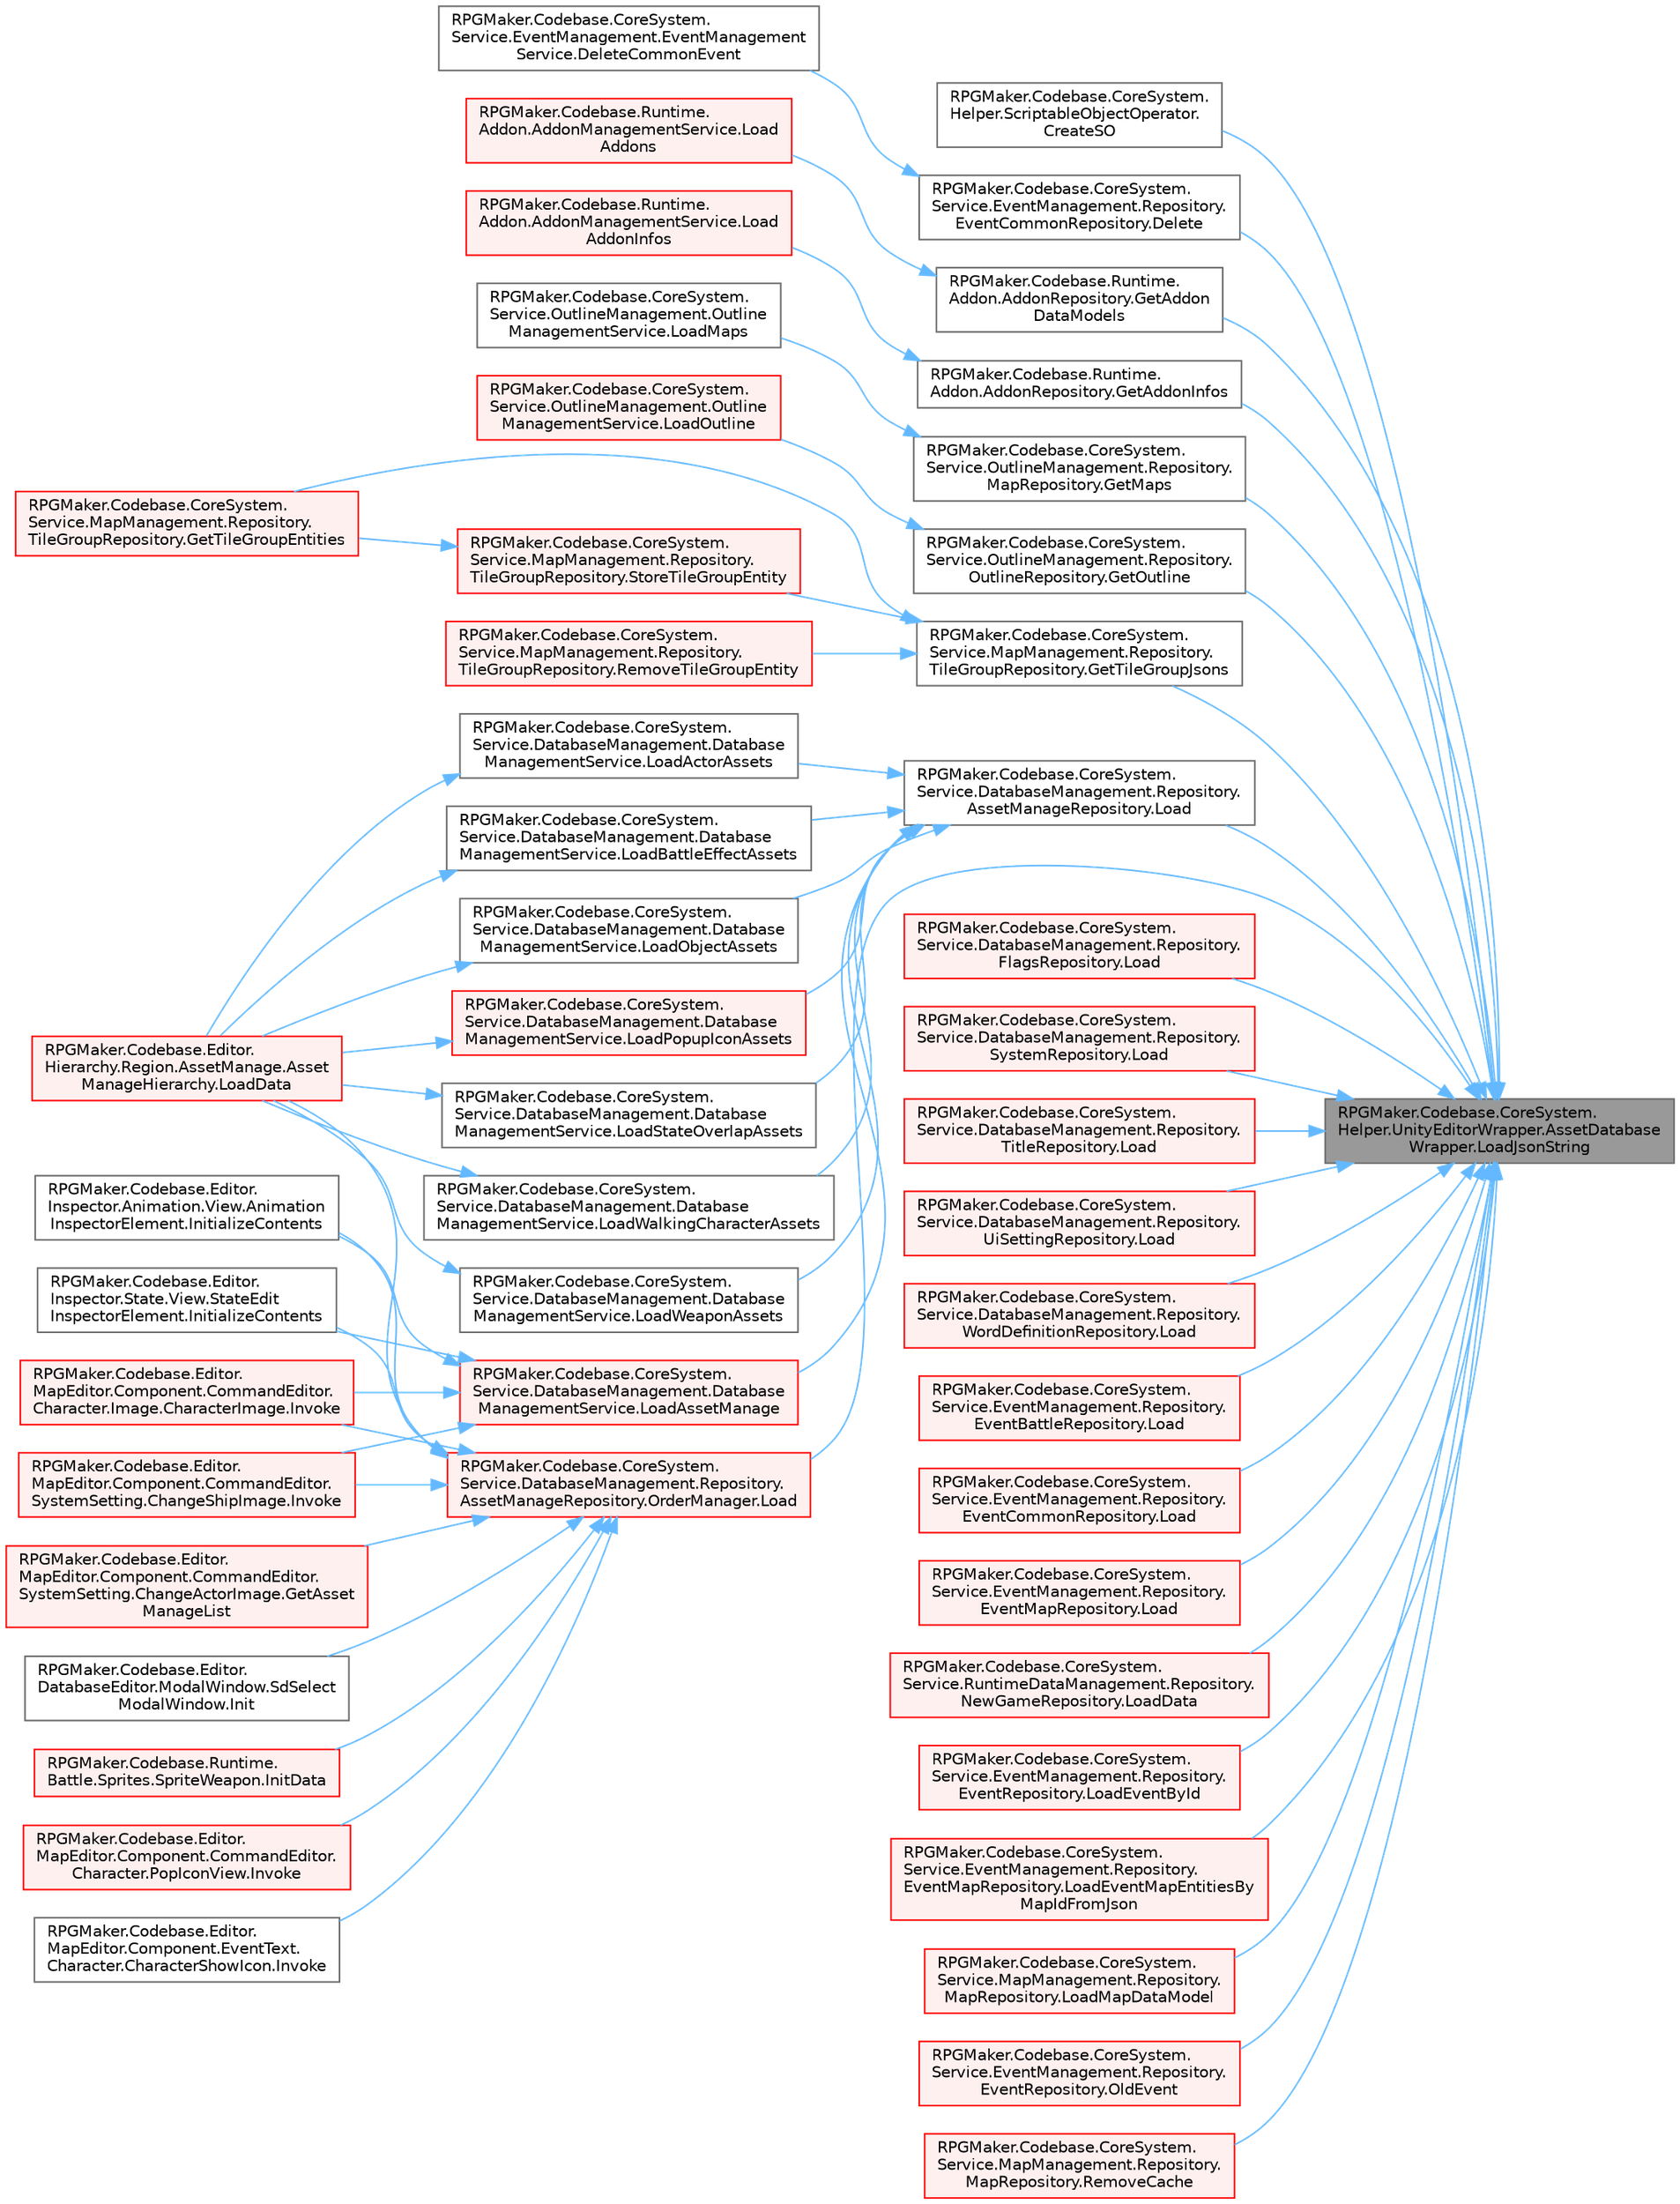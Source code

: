 digraph "RPGMaker.Codebase.CoreSystem.Helper.UnityEditorWrapper.AssetDatabaseWrapper.LoadJsonString"
{
 // LATEX_PDF_SIZE
  bgcolor="transparent";
  edge [fontname=Helvetica,fontsize=10,labelfontname=Helvetica,labelfontsize=10];
  node [fontname=Helvetica,fontsize=10,shape=box,height=0.2,width=0.4];
  rankdir="RL";
  Node1 [id="Node000001",label="RPGMaker.Codebase.CoreSystem.\lHelper.UnityEditorWrapper.AssetDatabase\lWrapper.LoadJsonString",height=0.2,width=0.4,color="gray40", fillcolor="grey60", style="filled", fontcolor="black",tooltip=" "];
  Node1 -> Node2 [id="edge1_Node000001_Node000002",dir="back",color="steelblue1",style="solid",tooltip=" "];
  Node2 [id="Node000002",label="RPGMaker.Codebase.CoreSystem.\lHelper.ScriptableObjectOperator.\lCreateSO",height=0.2,width=0.4,color="grey40", fillcolor="white", style="filled",URL="$dd/d5e/class_r_p_g_maker_1_1_codebase_1_1_core_system_1_1_helper_1_1_scriptable_object_operator.html#a83cbb464e451cb46a9e7550cf5221e8b",tooltip="JSON→SO変換処理"];
  Node1 -> Node3 [id="edge2_Node000001_Node000003",dir="back",color="steelblue1",style="solid",tooltip=" "];
  Node3 [id="Node000003",label="RPGMaker.Codebase.CoreSystem.\lService.EventManagement.Repository.\lEventCommonRepository.Delete",height=0.2,width=0.4,color="grey40", fillcolor="white", style="filled",URL="$d8/d23/class_r_p_g_maker_1_1_codebase_1_1_core_system_1_1_service_1_1_event_management_1_1_repository_1_1_event_common_repository.html#a099960b70efca529c63dce1b515f0514",tooltip="😁 削除"];
  Node3 -> Node4 [id="edge3_Node000003_Node000004",dir="back",color="steelblue1",style="solid",tooltip=" "];
  Node4 [id="Node000004",label="RPGMaker.Codebase.CoreSystem.\lService.EventManagement.EventManagement\lService.DeleteCommonEvent",height=0.2,width=0.4,color="grey40", fillcolor="white", style="filled",URL="$d5/d7b/class_r_p_g_maker_1_1_codebase_1_1_core_system_1_1_service_1_1_event_management_1_1_event_management_service.html#af3404aced961dc1ea41f57c5239aee67",tooltip="😁 共通イベント削除"];
  Node1 -> Node5 [id="edge4_Node000001_Node000005",dir="back",color="steelblue1",style="solid",tooltip=" "];
  Node5 [id="Node000005",label="RPGMaker.Codebase.Runtime.\lAddon.AddonRepository.GetAddon\lDataModels",height=0.2,width=0.4,color="grey40", fillcolor="white", style="filled",URL="$d5/dd2/class_r_p_g_maker_1_1_codebase_1_1_runtime_1_1_addon_1_1_addon_repository.html#aceb981f220b4db0722f8fbad595cd342",tooltip="😁 アドオンデータをJSONから読み出す."];
  Node5 -> Node6 [id="edge5_Node000005_Node000006",dir="back",color="steelblue1",style="solid",tooltip=" "];
  Node6 [id="Node000006",label="RPGMaker.Codebase.Runtime.\lAddon.AddonManagementService.Load\lAddons",height=0.2,width=0.4,color="red", fillcolor="#FFF0F0", style="filled",URL="$d8/dc4/class_r_p_g_maker_1_1_codebase_1_1_runtime_1_1_addon_1_1_addon_management_service.html#a59b588f4347a239f7dca88672c273fd7",tooltip="😁 アドオン・リスト読込"];
  Node1 -> Node12 [id="edge6_Node000001_Node000012",dir="back",color="steelblue1",style="solid",tooltip=" "];
  Node12 [id="Node000012",label="RPGMaker.Codebase.Runtime.\lAddon.AddonRepository.GetAddonInfos",height=0.2,width=0.4,color="grey40", fillcolor="white", style="filled",URL="$d5/dd2/class_r_p_g_maker_1_1_codebase_1_1_runtime_1_1_addon_1_1_addon_repository.html#a69ae5b3979a729e5d0f56d17611b8840",tooltip="😁 アドオン情報取得"];
  Node12 -> Node13 [id="edge7_Node000012_Node000013",dir="back",color="steelblue1",style="solid",tooltip=" "];
  Node13 [id="Node000013",label="RPGMaker.Codebase.Runtime.\lAddon.AddonManagementService.Load\lAddonInfos",height=0.2,width=0.4,color="red", fillcolor="#FFF0F0", style="filled",URL="$d8/dc4/class_r_p_g_maker_1_1_codebase_1_1_runtime_1_1_addon_1_1_addon_management_service.html#aae790b8dcabf362d24d74f3ab0f95b28",tooltip="😁 アドオン情報読込"];
  Node1 -> Node14 [id="edge8_Node000001_Node000014",dir="back",color="steelblue1",style="solid",tooltip=" "];
  Node14 [id="Node000014",label="RPGMaker.Codebase.CoreSystem.\lService.OutlineManagement.Repository.\lMapRepository.GetMaps",height=0.2,width=0.4,color="grey40", fillcolor="white", style="filled",URL="$df/d55/class_r_p_g_maker_1_1_codebase_1_1_core_system_1_1_service_1_1_outline_management_1_1_repository_1_1_map_repository.html#ac9fd4877bbb99fd3526d5a38cd640984",tooltip="😁 マップ一覧をJSONから読み出す."];
  Node14 -> Node15 [id="edge9_Node000014_Node000015",dir="back",color="steelblue1",style="solid",tooltip=" "];
  Node15 [id="Node000015",label="RPGMaker.Codebase.CoreSystem.\lService.OutlineManagement.Outline\lManagementService.LoadMaps",height=0.2,width=0.4,color="grey40", fillcolor="white", style="filled",URL="$da/dcb/class_r_p_g_maker_1_1_codebase_1_1_core_system_1_1_service_1_1_outline_management_1_1_outline_management_service.html#afc146f92e8e236476cba40daa7d9e33a",tooltip="マップ読込"];
  Node1 -> Node16 [id="edge10_Node000001_Node000016",dir="back",color="steelblue1",style="solid",tooltip=" "];
  Node16 [id="Node000016",label="RPGMaker.Codebase.CoreSystem.\lService.OutlineManagement.Repository.\lOutlineRepository.GetOutline",height=0.2,width=0.4,color="grey40", fillcolor="white", style="filled",URL="$de/dff/class_r_p_g_maker_1_1_codebase_1_1_core_system_1_1_service_1_1_outline_management_1_1_repository_1_1_outline_repository.html#ab4206d0eabd2d2cc1353d1c44c69cb0e",tooltip="アウトラインデータをJSONから読み出す."];
  Node16 -> Node17 [id="edge11_Node000016_Node000017",dir="back",color="steelblue1",style="solid",tooltip=" "];
  Node17 [id="Node000017",label="RPGMaker.Codebase.CoreSystem.\lService.OutlineManagement.Outline\lManagementService.LoadOutline",height=0.2,width=0.4,color="red", fillcolor="#FFF0F0", style="filled",URL="$da/dcb/class_r_p_g_maker_1_1_codebase_1_1_core_system_1_1_service_1_1_outline_management_1_1_outline_management_service.html#a9f1abc6a7ffa41bd499048bc45378600",tooltip="😁 輪郭読込"];
  Node1 -> Node21 [id="edge12_Node000001_Node000021",dir="back",color="steelblue1",style="solid",tooltip=" "];
  Node21 [id="Node000021",label="RPGMaker.Codebase.CoreSystem.\lService.MapManagement.Repository.\lTileGroupRepository.GetTileGroupJsons",height=0.2,width=0.4,color="grey40", fillcolor="white", style="filled",URL="$d5/d90/class_r_p_g_maker_1_1_codebase_1_1_core_system_1_1_service_1_1_map_management_1_1_repository_1_1_tile_group_repository.html#a04b7247ae9564aa49580ddab65f54da7",tooltip="😁 タイル・グループJSON取得"];
  Node21 -> Node22 [id="edge13_Node000021_Node000022",dir="back",color="steelblue1",style="solid",tooltip=" "];
  Node22 [id="Node000022",label="RPGMaker.Codebase.CoreSystem.\lService.MapManagement.Repository.\lTileGroupRepository.GetTileGroupEntities",height=0.2,width=0.4,color="red", fillcolor="#FFF0F0", style="filled",URL="$d5/d90/class_r_p_g_maker_1_1_codebase_1_1_core_system_1_1_service_1_1_map_management_1_1_repository_1_1_tile_group_repository.html#abfa2ebe69095a2b5be71839cdb3dc235",tooltip="😁 タイル・グループ・エンティティ取得"];
  Node21 -> Node61 [id="edge14_Node000021_Node000061",dir="back",color="steelblue1",style="solid",tooltip=" "];
  Node61 [id="Node000061",label="RPGMaker.Codebase.CoreSystem.\lService.MapManagement.Repository.\lTileGroupRepository.RemoveTileGroupEntity",height=0.2,width=0.4,color="red", fillcolor="#FFF0F0", style="filled",URL="$d5/d90/class_r_p_g_maker_1_1_codebase_1_1_core_system_1_1_service_1_1_map_management_1_1_repository_1_1_tile_group_repository.html#a0baeab26f64d8e998768dd38e2b00850",tooltip="😁 タイル・グループ・エンティティ削除"];
  Node21 -> Node64 [id="edge15_Node000021_Node000064",dir="back",color="steelblue1",style="solid",tooltip=" "];
  Node64 [id="Node000064",label="RPGMaker.Codebase.CoreSystem.\lService.MapManagement.Repository.\lTileGroupRepository.StoreTileGroupEntity",height=0.2,width=0.4,color="red", fillcolor="#FFF0F0", style="filled",URL="$d5/d90/class_r_p_g_maker_1_1_codebase_1_1_core_system_1_1_service_1_1_map_management_1_1_repository_1_1_tile_group_repository.html#a6cb56ba9ebb8eb4aea37fd4cc3c41aed",tooltip="😁 タイル・グループ・エンティティ格納"];
  Node64 -> Node22 [id="edge16_Node000064_Node000022",dir="back",color="steelblue1",style="solid",tooltip=" "];
  Node1 -> Node72 [id="edge17_Node000001_Node000072",dir="back",color="steelblue1",style="solid",tooltip=" "];
  Node72 [id="Node000072",label="RPGMaker.Codebase.CoreSystem.\lService.DatabaseManagement.Repository.\lAssetManageRepository.Load",height=0.2,width=0.4,color="grey40", fillcolor="white", style="filled",URL="$d7/db3/class_r_p_g_maker_1_1_codebase_1_1_core_system_1_1_service_1_1_database_management_1_1_repository_1_1_asset_manage_repository.html#a95a48b7c821a3e6a265386f8a2256d94",tooltip="😁 Jsonデータ読み込み"];
  Node72 -> Node73 [id="edge18_Node000072_Node000073",dir="back",color="steelblue1",style="solid",tooltip=" "];
  Node73 [id="Node000073",label="RPGMaker.Codebase.CoreSystem.\lService.DatabaseManagement.Database\lManagementService.LoadActorAssets",height=0.2,width=0.4,color="grey40", fillcolor="white", style="filled",URL="$db/db0/class_r_p_g_maker_1_1_codebase_1_1_core_system_1_1_service_1_1_database_management_1_1_database_management_service.html#aabcea8b75192dbd41635709294a4433e",tooltip="😁 アクター財産読込"];
  Node73 -> Node74 [id="edge19_Node000073_Node000074",dir="back",color="steelblue1",style="solid",tooltip=" "];
  Node74 [id="Node000074",label="RPGMaker.Codebase.Editor.\lHierarchy.Region.AssetManage.Asset\lManageHierarchy.LoadData",height=0.2,width=0.4,color="red", fillcolor="#FFF0F0", style="filled",URL="$dc/df5/class_r_p_g_maker_1_1_codebase_1_1_editor_1_1_hierarchy_1_1_region_1_1_asset_manage_1_1_asset_manage_hierarchy.html#a4e9ce200df495d49d1de9def0aff6b96",tooltip="データの読込"];
  Node72 -> Node76 [id="edge20_Node000072_Node000076",dir="back",color="steelblue1",style="solid",tooltip=" "];
  Node76 [id="Node000076",label="RPGMaker.Codebase.CoreSystem.\lService.DatabaseManagement.Database\lManagementService.LoadAssetManage",height=0.2,width=0.4,color="red", fillcolor="#FFF0F0", style="filled",URL="$db/db0/class_r_p_g_maker_1_1_codebase_1_1_core_system_1_1_service_1_1_database_management_1_1_database_management_service.html#afffbe5232b92febd88eeb642930b3fe7",tooltip="😁 財産管理読込"];
  Node76 -> Node81 [id="edge21_Node000076_Node000081",dir="back",color="steelblue1",style="solid",tooltip=" "];
  Node81 [id="Node000081",label="RPGMaker.Codebase.Editor.\lInspector.Animation.View.Animation\lInspectorElement.InitializeContents",height=0.2,width=0.4,color="grey40", fillcolor="white", style="filled",URL="$db/d84/class_r_p_g_maker_1_1_codebase_1_1_editor_1_1_inspector_1_1_animation_1_1_view_1_1_animation_inspector_element.html#a59319f4901b957269ac14398177c1489",tooltip="初期化処理"];
  Node76 -> Node82 [id="edge22_Node000076_Node000082",dir="back",color="steelblue1",style="solid",tooltip=" "];
  Node82 [id="Node000082",label="RPGMaker.Codebase.Editor.\lInspector.State.View.StateEdit\lInspectorElement.InitializeContents",height=0.2,width=0.4,color="grey40", fillcolor="white", style="filled",URL="$d4/d97/class_r_p_g_maker_1_1_codebase_1_1_editor_1_1_inspector_1_1_state_1_1_view_1_1_state_edit_inspector_element.html#a3074703a56a54a2a1c2c520bc35eb479",tooltip="初期化処理"];
  Node76 -> Node83 [id="edge23_Node000076_Node000083",dir="back",color="steelblue1",style="solid",tooltip=" "];
  Node83 [id="Node000083",label="RPGMaker.Codebase.Editor.\lMapEditor.Component.CommandEditor.\lCharacter.Image.CharacterImage.Invoke",height=0.2,width=0.4,color="red", fillcolor="#FFF0F0", style="filled",URL="$d2/db1/class_r_p_g_maker_1_1_codebase_1_1_editor_1_1_map_editor_1_1_component_1_1_command_editor_1_1_ch234a588198e811fb309bbc6e2c162ce3.html#a51258cdd4be69584f1132fb7af62a1d3",tooltip=" "];
  Node76 -> Node87 [id="edge24_Node000076_Node000087",dir="back",color="steelblue1",style="solid",tooltip=" "];
  Node87 [id="Node000087",label="RPGMaker.Codebase.Editor.\lMapEditor.Component.CommandEditor.\lSystemSetting.ChangeShipImage.Invoke",height=0.2,width=0.4,color="red", fillcolor="#FFF0F0", style="filled",URL="$d5/dc4/class_r_p_g_maker_1_1_codebase_1_1_editor_1_1_map_editor_1_1_component_1_1_command_editor_1_1_sy78b001ff5335e2fb52d3cdebaa260c70.html#adaa682eb529ed7748dcc653f9d82c526",tooltip=" "];
  Node72 -> Node95 [id="edge25_Node000072_Node000095",dir="back",color="steelblue1",style="solid",tooltip=" "];
  Node95 [id="Node000095",label="RPGMaker.Codebase.CoreSystem.\lService.DatabaseManagement.Database\lManagementService.LoadBattleEffectAssets",height=0.2,width=0.4,color="grey40", fillcolor="white", style="filled",URL="$db/db0/class_r_p_g_maker_1_1_codebase_1_1_core_system_1_1_service_1_1_database_management_1_1_database_management_service.html#a5e8c661f3cd4e84013e0dcfcf64dad7d",tooltip="😁 戦闘効果財産読込"];
  Node95 -> Node74 [id="edge26_Node000095_Node000074",dir="back",color="steelblue1",style="solid",tooltip=" "];
  Node72 -> Node96 [id="edge27_Node000072_Node000096",dir="back",color="steelblue1",style="solid",tooltip=" "];
  Node96 [id="Node000096",label="RPGMaker.Codebase.CoreSystem.\lService.DatabaseManagement.Database\lManagementService.LoadObjectAssets",height=0.2,width=0.4,color="grey40", fillcolor="white", style="filled",URL="$db/db0/class_r_p_g_maker_1_1_codebase_1_1_core_system_1_1_service_1_1_database_management_1_1_database_management_service.html#a26f34f51a8a014505adfec4c38c2c0f9",tooltip="😁 オブジェクト財産読込"];
  Node96 -> Node74 [id="edge28_Node000096_Node000074",dir="back",color="steelblue1",style="solid",tooltip=" "];
  Node72 -> Node97 [id="edge29_Node000072_Node000097",dir="back",color="steelblue1",style="solid",tooltip=" "];
  Node97 [id="Node000097",label="RPGMaker.Codebase.CoreSystem.\lService.DatabaseManagement.Database\lManagementService.LoadPopupIconAssets",height=0.2,width=0.4,color="red", fillcolor="#FFF0F0", style="filled",URL="$db/db0/class_r_p_g_maker_1_1_codebase_1_1_core_system_1_1_service_1_1_database_management_1_1_database_management_service.html#ad6c31eb0809e6b8e4846389ed0a1f10c",tooltip="😁 ポップアップ・アイコン財産読込"];
  Node97 -> Node74 [id="edge30_Node000097_Node000074",dir="back",color="steelblue1",style="solid",tooltip=" "];
  Node72 -> Node101 [id="edge31_Node000072_Node000101",dir="back",color="steelblue1",style="solid",tooltip=" "];
  Node101 [id="Node000101",label="RPGMaker.Codebase.CoreSystem.\lService.DatabaseManagement.Database\lManagementService.LoadStateOverlapAssets",height=0.2,width=0.4,color="grey40", fillcolor="white", style="filled",URL="$db/db0/class_r_p_g_maker_1_1_codebase_1_1_core_system_1_1_service_1_1_database_management_1_1_database_management_service.html#adb5c3e0af20eccafcb71f08657d5e3d0",tooltip="😁 状態オーバーラップ財産読込"];
  Node101 -> Node74 [id="edge32_Node000101_Node000074",dir="back",color="steelblue1",style="solid",tooltip=" "];
  Node72 -> Node102 [id="edge33_Node000072_Node000102",dir="back",color="steelblue1",style="solid",tooltip=" "];
  Node102 [id="Node000102",label="RPGMaker.Codebase.CoreSystem.\lService.DatabaseManagement.Database\lManagementService.LoadWalkingCharacterAssets",height=0.2,width=0.4,color="grey40", fillcolor="white", style="filled",URL="$db/db0/class_r_p_g_maker_1_1_codebase_1_1_core_system_1_1_service_1_1_database_management_1_1_database_management_service.html#a95559b9ab465f26609bf6acc170edd35",tooltip="😁 歩きキャラクター財産読込"];
  Node102 -> Node74 [id="edge34_Node000102_Node000074",dir="back",color="steelblue1",style="solid",tooltip=" "];
  Node72 -> Node103 [id="edge35_Node000072_Node000103",dir="back",color="steelblue1",style="solid",tooltip=" "];
  Node103 [id="Node000103",label="RPGMaker.Codebase.CoreSystem.\lService.DatabaseManagement.Database\lManagementService.LoadWeaponAssets",height=0.2,width=0.4,color="grey40", fillcolor="white", style="filled",URL="$db/db0/class_r_p_g_maker_1_1_codebase_1_1_core_system_1_1_service_1_1_database_management_1_1_database_management_service.html#a2183ca97861a96cedb4649f629b80916",tooltip="😁 武器財産読込"];
  Node103 -> Node74 [id="edge36_Node000103_Node000074",dir="back",color="steelblue1",style="solid",tooltip=" "];
  Node1 -> Node104 [id="edge37_Node000001_Node000104",dir="back",color="steelblue1",style="solid",tooltip=" "];
  Node104 [id="Node000104",label="RPGMaker.Codebase.CoreSystem.\lService.DatabaseManagement.Repository.\lAssetManageRepository.OrderManager.Load",height=0.2,width=0.4,color="red", fillcolor="#FFF0F0", style="filled",URL="$d4/d2b/class_r_p_g_maker_1_1_codebase_1_1_core_system_1_1_service_1_1_database_management_1_1_repositorf598e2d7ff1843835512c1912417c544.html#a5b8e216e356f50b15349290bbe0c800c",tooltip="😁 ロード"];
  Node104 -> Node105 [id="edge38_Node000104_Node000105",dir="back",color="steelblue1",style="solid",tooltip=" "];
  Node105 [id="Node000105",label="RPGMaker.Codebase.Editor.\lMapEditor.Component.CommandEditor.\lSystemSetting.ChangeActorImage.GetAsset\lManageList",height=0.2,width=0.4,color="red", fillcolor="#FFF0F0", style="filled",URL="$d5/d80/class_r_p_g_maker_1_1_codebase_1_1_editor_1_1_map_editor_1_1_component_1_1_command_editor_1_1_syed0e9f21e80e8656062de25e12ea8a6b.html#a5dcb1a74e75a2e116dec14b642a4552d",tooltip="素材管理から取得"];
  Node104 -> Node109 [id="edge39_Node000104_Node000109",dir="back",color="steelblue1",style="solid",tooltip=" "];
  Node109 [id="Node000109",label="RPGMaker.Codebase.Editor.\lDatabaseEditor.ModalWindow.SdSelect\lModalWindow.Init",height=0.2,width=0.4,color="grey40", fillcolor="white", style="filled",URL="$d1/dad/class_r_p_g_maker_1_1_codebase_1_1_editor_1_1_database_editor_1_1_modal_window_1_1_sd_select_modal_window.html#a6fbb31341dea994092920721d4873d45",tooltip=" "];
  Node104 -> Node110 [id="edge40_Node000104_Node000110",dir="back",color="steelblue1",style="solid",tooltip=" "];
  Node110 [id="Node000110",label="RPGMaker.Codebase.Runtime.\lBattle.Sprites.SpriteWeapon.InitData",height=0.2,width=0.4,color="red", fillcolor="#FFF0F0", style="filled",URL="$db/d90/class_r_p_g_maker_1_1_codebase_1_1_runtime_1_1_battle_1_1_sprites_1_1_sprite_weapon.html#a3b52d1708d766f9eca80f258a7761604",tooltip="画像のAssetData読込"];
  Node104 -> Node81 [id="edge41_Node000104_Node000081",dir="back",color="steelblue1",style="solid",tooltip=" "];
  Node104 -> Node82 [id="edge42_Node000104_Node000082",dir="back",color="steelblue1",style="solid",tooltip=" "];
  Node104 -> Node83 [id="edge43_Node000104_Node000083",dir="back",color="steelblue1",style="solid",tooltip=" "];
  Node104 -> Node120 [id="edge44_Node000104_Node000120",dir="back",color="steelblue1",style="solid",tooltip=" "];
  Node120 [id="Node000120",label="RPGMaker.Codebase.Editor.\lMapEditor.Component.CommandEditor.\lCharacter.PopIconView.Invoke",height=0.2,width=0.4,color="red", fillcolor="#FFF0F0", style="filled",URL="$d5/d0a/class_r_p_g_maker_1_1_codebase_1_1_editor_1_1_map_editor_1_1_component_1_1_command_editor_1_1_character_1_1_pop_icon_view.html#a72c0e345f4a44a311117a622d301a379",tooltip=" "];
  Node104 -> Node87 [id="edge45_Node000104_Node000087",dir="back",color="steelblue1",style="solid",tooltip=" "];
  Node104 -> Node121 [id="edge46_Node000104_Node000121",dir="back",color="steelblue1",style="solid",tooltip=" "];
  Node121 [id="Node000121",label="RPGMaker.Codebase.Editor.\lMapEditor.Component.EventText.\lCharacter.CharacterShowIcon.Invoke",height=0.2,width=0.4,color="grey40", fillcolor="white", style="filled",URL="$de/db1/class_r_p_g_maker_1_1_codebase_1_1_editor_1_1_map_editor_1_1_component_1_1_event_text_1_1_character_1_1_character_show_icon.html#aa0f5d1103918158607cbc7c0f0dc3aea",tooltip=" "];
  Node104 -> Node74 [id="edge47_Node000104_Node000074",dir="back",color="steelblue1",style="solid",tooltip=" "];
  Node1 -> Node122 [id="edge48_Node000001_Node000122",dir="back",color="steelblue1",style="solid",tooltip=" "];
  Node122 [id="Node000122",label="RPGMaker.Codebase.CoreSystem.\lService.DatabaseManagement.Repository.\lFlagsRepository.Load",height=0.2,width=0.4,color="red", fillcolor="#FFF0F0", style="filled",URL="$dd/db4/class_r_p_g_maker_1_1_codebase_1_1_core_system_1_1_service_1_1_database_management_1_1_repository_1_1_flags_repository.html#a0410340db193ba2dd6d34cbbc9de1925",tooltip="😁 読込"];
  Node1 -> Node1117 [id="edge49_Node000001_Node001117",dir="back",color="steelblue1",style="solid",tooltip=" "];
  Node1117 [id="Node001117",label="RPGMaker.Codebase.CoreSystem.\lService.DatabaseManagement.Repository.\lSystemRepository.Load",height=0.2,width=0.4,color="red", fillcolor="#FFF0F0", style="filled",URL="$d6/d55/class_r_p_g_maker_1_1_codebase_1_1_core_system_1_1_service_1_1_database_management_1_1_repository_1_1_system_repository.html#a6d927c51392219fbfa48ae9c798c39d6",tooltip="😁 読込"];
  Node1 -> Node1151 [id="edge50_Node000001_Node001151",dir="back",color="steelblue1",style="solid",tooltip=" "];
  Node1151 [id="Node001151",label="RPGMaker.Codebase.CoreSystem.\lService.DatabaseManagement.Repository.\lTitleRepository.Load",height=0.2,width=0.4,color="red", fillcolor="#FFF0F0", style="filled",URL="$d6/d61/class_r_p_g_maker_1_1_codebase_1_1_core_system_1_1_service_1_1_database_management_1_1_repository_1_1_title_repository.html#aa0d48f88ac9894a5b69c28eb5bf7ba73",tooltip="😁 読込"];
  Node1 -> Node1153 [id="edge51_Node000001_Node001153",dir="back",color="steelblue1",style="solid",tooltip=" "];
  Node1153 [id="Node001153",label="RPGMaker.Codebase.CoreSystem.\lService.DatabaseManagement.Repository.\lUiSettingRepository.Load",height=0.2,width=0.4,color="red", fillcolor="#FFF0F0", style="filled",URL="$de/d41/class_r_p_g_maker_1_1_codebase_1_1_core_system_1_1_service_1_1_database_management_1_1_repository_1_1_ui_setting_repository.html#ac1cdb3a6a832b108f7c8029b1e573402",tooltip="😁 読込"];
  Node1 -> Node1157 [id="edge52_Node000001_Node001157",dir="back",color="steelblue1",style="solid",tooltip=" "];
  Node1157 [id="Node001157",label="RPGMaker.Codebase.CoreSystem.\lService.DatabaseManagement.Repository.\lWordDefinitionRepository.Load",height=0.2,width=0.4,color="red", fillcolor="#FFF0F0", style="filled",URL="$d0/d25/class_r_p_g_maker_1_1_codebase_1_1_core_system_1_1_service_1_1_database_management_1_1_repositor810f9e3871d1afeaa788d9c5df5cdd13.html#a22cf8097c61cc9eed93d23acbe6c57d1",tooltip="😁 読込"];
  Node1 -> Node1159 [id="edge53_Node000001_Node001159",dir="back",color="steelblue1",style="solid",tooltip=" "];
  Node1159 [id="Node001159",label="RPGMaker.Codebase.CoreSystem.\lService.EventManagement.Repository.\lEventBattleRepository.Load",height=0.2,width=0.4,color="red", fillcolor="#FFF0F0", style="filled",URL="$de/df0/class_r_p_g_maker_1_1_codebase_1_1_core_system_1_1_service_1_1_event_management_1_1_repository_1_1_event_battle_repository.html#a293d5f3f81eb41496435ada7c986ffbb",tooltip="😁 読込"];
  Node1 -> Node1162 [id="edge54_Node000001_Node001162",dir="back",color="steelblue1",style="solid",tooltip=" "];
  Node1162 [id="Node001162",label="RPGMaker.Codebase.CoreSystem.\lService.EventManagement.Repository.\lEventCommonRepository.Load",height=0.2,width=0.4,color="red", fillcolor="#FFF0F0", style="filled",URL="$d8/d23/class_r_p_g_maker_1_1_codebase_1_1_core_system_1_1_service_1_1_event_management_1_1_repository_1_1_event_common_repository.html#a2bf59fde3c5abbc68439597d156e4d45",tooltip="😁 読込"];
  Node1 -> Node1174 [id="edge55_Node000001_Node001174",dir="back",color="steelblue1",style="solid",tooltip=" "];
  Node1174 [id="Node001174",label="RPGMaker.Codebase.CoreSystem.\lService.EventManagement.Repository.\lEventMapRepository.Load",height=0.2,width=0.4,color="red", fillcolor="#FFF0F0", style="filled",URL="$d1/d3b/class_r_p_g_maker_1_1_codebase_1_1_core_system_1_1_service_1_1_event_management_1_1_repository_1_1_event_map_repository.html#aba320b51a3cd406f63408413d317fe65",tooltip="😁 読込"];
  Node1 -> Node1210 [id="edge56_Node000001_Node001210",dir="back",color="steelblue1",style="solid",tooltip=" "];
  Node1210 [id="Node001210",label="RPGMaker.Codebase.CoreSystem.\lService.RuntimeDataManagement.Repository.\lNewGameRepository.LoadData",height=0.2,width=0.4,color="red", fillcolor="#FFF0F0", style="filled",URL="$d5/d7b/class_r_p_g_maker_1_1_codebase_1_1_core_system_1_1_service_1_1_runtime_data_management_1_1_repository_1_1_new_game_repository.html#a94524a6e8e249451027d9e02f4baced7",tooltip="😁 データ読込"];
  Node1 -> Node1212 [id="edge57_Node000001_Node001212",dir="back",color="steelblue1",style="solid",tooltip=" "];
  Node1212 [id="Node001212",label="RPGMaker.Codebase.CoreSystem.\lService.EventManagement.Repository.\lEventRepository.LoadEventById",height=0.2,width=0.4,color="red", fillcolor="#FFF0F0", style="filled",URL="$d9/d21/class_r_p_g_maker_1_1_codebase_1_1_core_system_1_1_service_1_1_event_management_1_1_repository_1_1_event_repository.html#a58235cb94c0e62e7dd2ec36e5261efea",tooltip="😁 Idに紐づくイベントの読込"];
  Node1 -> Node1216 [id="edge58_Node000001_Node001216",dir="back",color="steelblue1",style="solid",tooltip=" "];
  Node1216 [id="Node001216",label="RPGMaker.Codebase.CoreSystem.\lService.EventManagement.Repository.\lEventMapRepository.LoadEventMapEntitiesBy\lMapIdFromJson",height=0.2,width=0.4,color="red", fillcolor="#FFF0F0", style="filled",URL="$d1/d3b/class_r_p_g_maker_1_1_codebase_1_1_core_system_1_1_service_1_1_event_management_1_1_repository_1_1_event_map_repository.html#a76f46f347afad992d56cc1f9f6c80e7e",tooltip="😁 JSONからマップIdによるイベント・マップ・エンティティ"];
  Node1 -> Node1226 [id="edge59_Node000001_Node001226",dir="back",color="steelblue1",style="solid",tooltip=" "];
  Node1226 [id="Node001226",label="RPGMaker.Codebase.CoreSystem.\lService.MapManagement.Repository.\lMapRepository.LoadMapDataModel",height=0.2,width=0.4,color="red", fillcolor="#FFF0F0", style="filled",URL="$d5/d90/class_r_p_g_maker_1_1_codebase_1_1_core_system_1_1_service_1_1_map_management_1_1_repository_1_1_map_repository.html#a2ba24e0030f4c811b27f89c09ae50e52",tooltip="😁 マップ・データ・モデル読込"];
  Node1 -> Node1230 [id="edge60_Node000001_Node001230",dir="back",color="steelblue1",style="solid",tooltip=" "];
  Node1230 [id="Node001230",label="RPGMaker.Codebase.CoreSystem.\lService.EventManagement.Repository.\lEventRepository.OldEvent",height=0.2,width=0.4,color="red", fillcolor="#FFF0F0", style="filled",URL="$d9/d21/class_r_p_g_maker_1_1_codebase_1_1_core_system_1_1_service_1_1_event_management_1_1_repository_1_1_event_repository.html#acfc6a5b0d819128f9b0cab22cd3c74a6",tooltip="古いイベント"];
  Node1 -> Node1232 [id="edge61_Node000001_Node001232",dir="back",color="steelblue1",style="solid",tooltip=" "];
  Node1232 [id="Node001232",label="RPGMaker.Codebase.CoreSystem.\lService.MapManagement.Repository.\lMapRepository.RemoveCache",height=0.2,width=0.4,color="red", fillcolor="#FFF0F0", style="filled",URL="$d5/d90/class_r_p_g_maker_1_1_codebase_1_1_core_system_1_1_service_1_1_map_management_1_1_repository_1_1_map_repository.html#a0270dd0fa73cb2a1f08b61daa375e19a",tooltip="😁 キャッシュ削除"];
}
